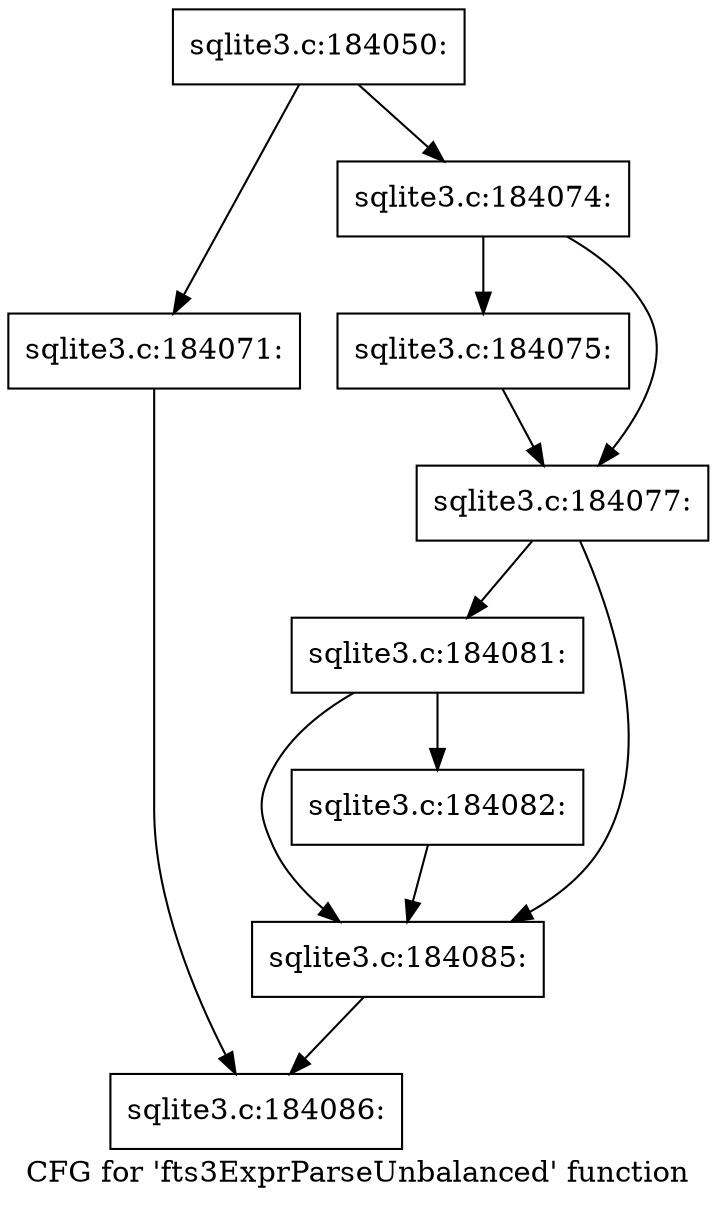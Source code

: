digraph "CFG for 'fts3ExprParseUnbalanced' function" {
	label="CFG for 'fts3ExprParseUnbalanced' function";

	Node0x55c0f90d4b50 [shape=record,label="{sqlite3.c:184050:}"];
	Node0x55c0f90d4b50 -> Node0x55c0f814acb0;
	Node0x55c0f90d4b50 -> Node0x55c0f814ad00;
	Node0x55c0f814acb0 [shape=record,label="{sqlite3.c:184071:}"];
	Node0x55c0f814acb0 -> Node0x55c0f90d6710;
	Node0x55c0f814ad00 [shape=record,label="{sqlite3.c:184074:}"];
	Node0x55c0f814ad00 -> Node0x55c0f814b450;
	Node0x55c0f814ad00 -> Node0x55c0f814b4a0;
	Node0x55c0f814b450 [shape=record,label="{sqlite3.c:184075:}"];
	Node0x55c0f814b450 -> Node0x55c0f814b4a0;
	Node0x55c0f814b4a0 [shape=record,label="{sqlite3.c:184077:}"];
	Node0x55c0f814b4a0 -> Node0x55c0f814c690;
	Node0x55c0f814b4a0 -> Node0x55c0f814c3b0;
	Node0x55c0f814c690 [shape=record,label="{sqlite3.c:184081:}"];
	Node0x55c0f814c690 -> Node0x55c0f6b6b5e0;
	Node0x55c0f814c690 -> Node0x55c0f814c3b0;
	Node0x55c0f6b6b5e0 [shape=record,label="{sqlite3.c:184082:}"];
	Node0x55c0f6b6b5e0 -> Node0x55c0f814c3b0;
	Node0x55c0f814c3b0 [shape=record,label="{sqlite3.c:184085:}"];
	Node0x55c0f814c3b0 -> Node0x55c0f90d6710;
	Node0x55c0f90d6710 [shape=record,label="{sqlite3.c:184086:}"];
}
